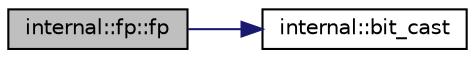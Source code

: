 digraph "internal::fp::fp"
{
  edge [fontname="Helvetica",fontsize="10",labelfontname="Helvetica",labelfontsize="10"];
  node [fontname="Helvetica",fontsize="10",shape=record];
  rankdir="LR";
  Node1 [label="internal::fp::fp",height=0.2,width=0.4,color="black", fillcolor="grey75", style="filled" fontcolor="black"];
  Node1 -> Node2 [color="midnightblue",fontsize="10",style="solid",fontname="Helvetica"];
  Node2 [label="internal::bit_cast",height=0.2,width=0.4,color="black", fillcolor="white", style="filled",URL="$namespaceinternal.html#a838eb80d80234b98b1d95827f881af92"];
}
